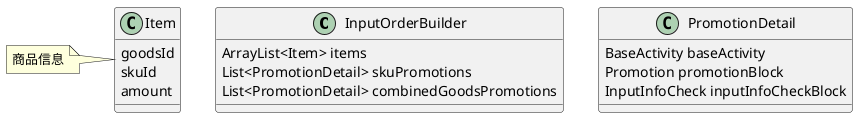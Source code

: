 @startuml

class InputOrderBuilder {
    ArrayList<Item> items
    List<PromotionDetail> skuPromotions
    List<PromotionDetail> combinedGoodsPromotions
}

class Item {
    goodsId
    skuId
    amount

}

note left
    商品信息
end note

class PromotionDetail {
    BaseActivity baseActivity
    Promotion promotionBlock
    InputInfoCheck inputInfoCheckBlock
}

@enduml